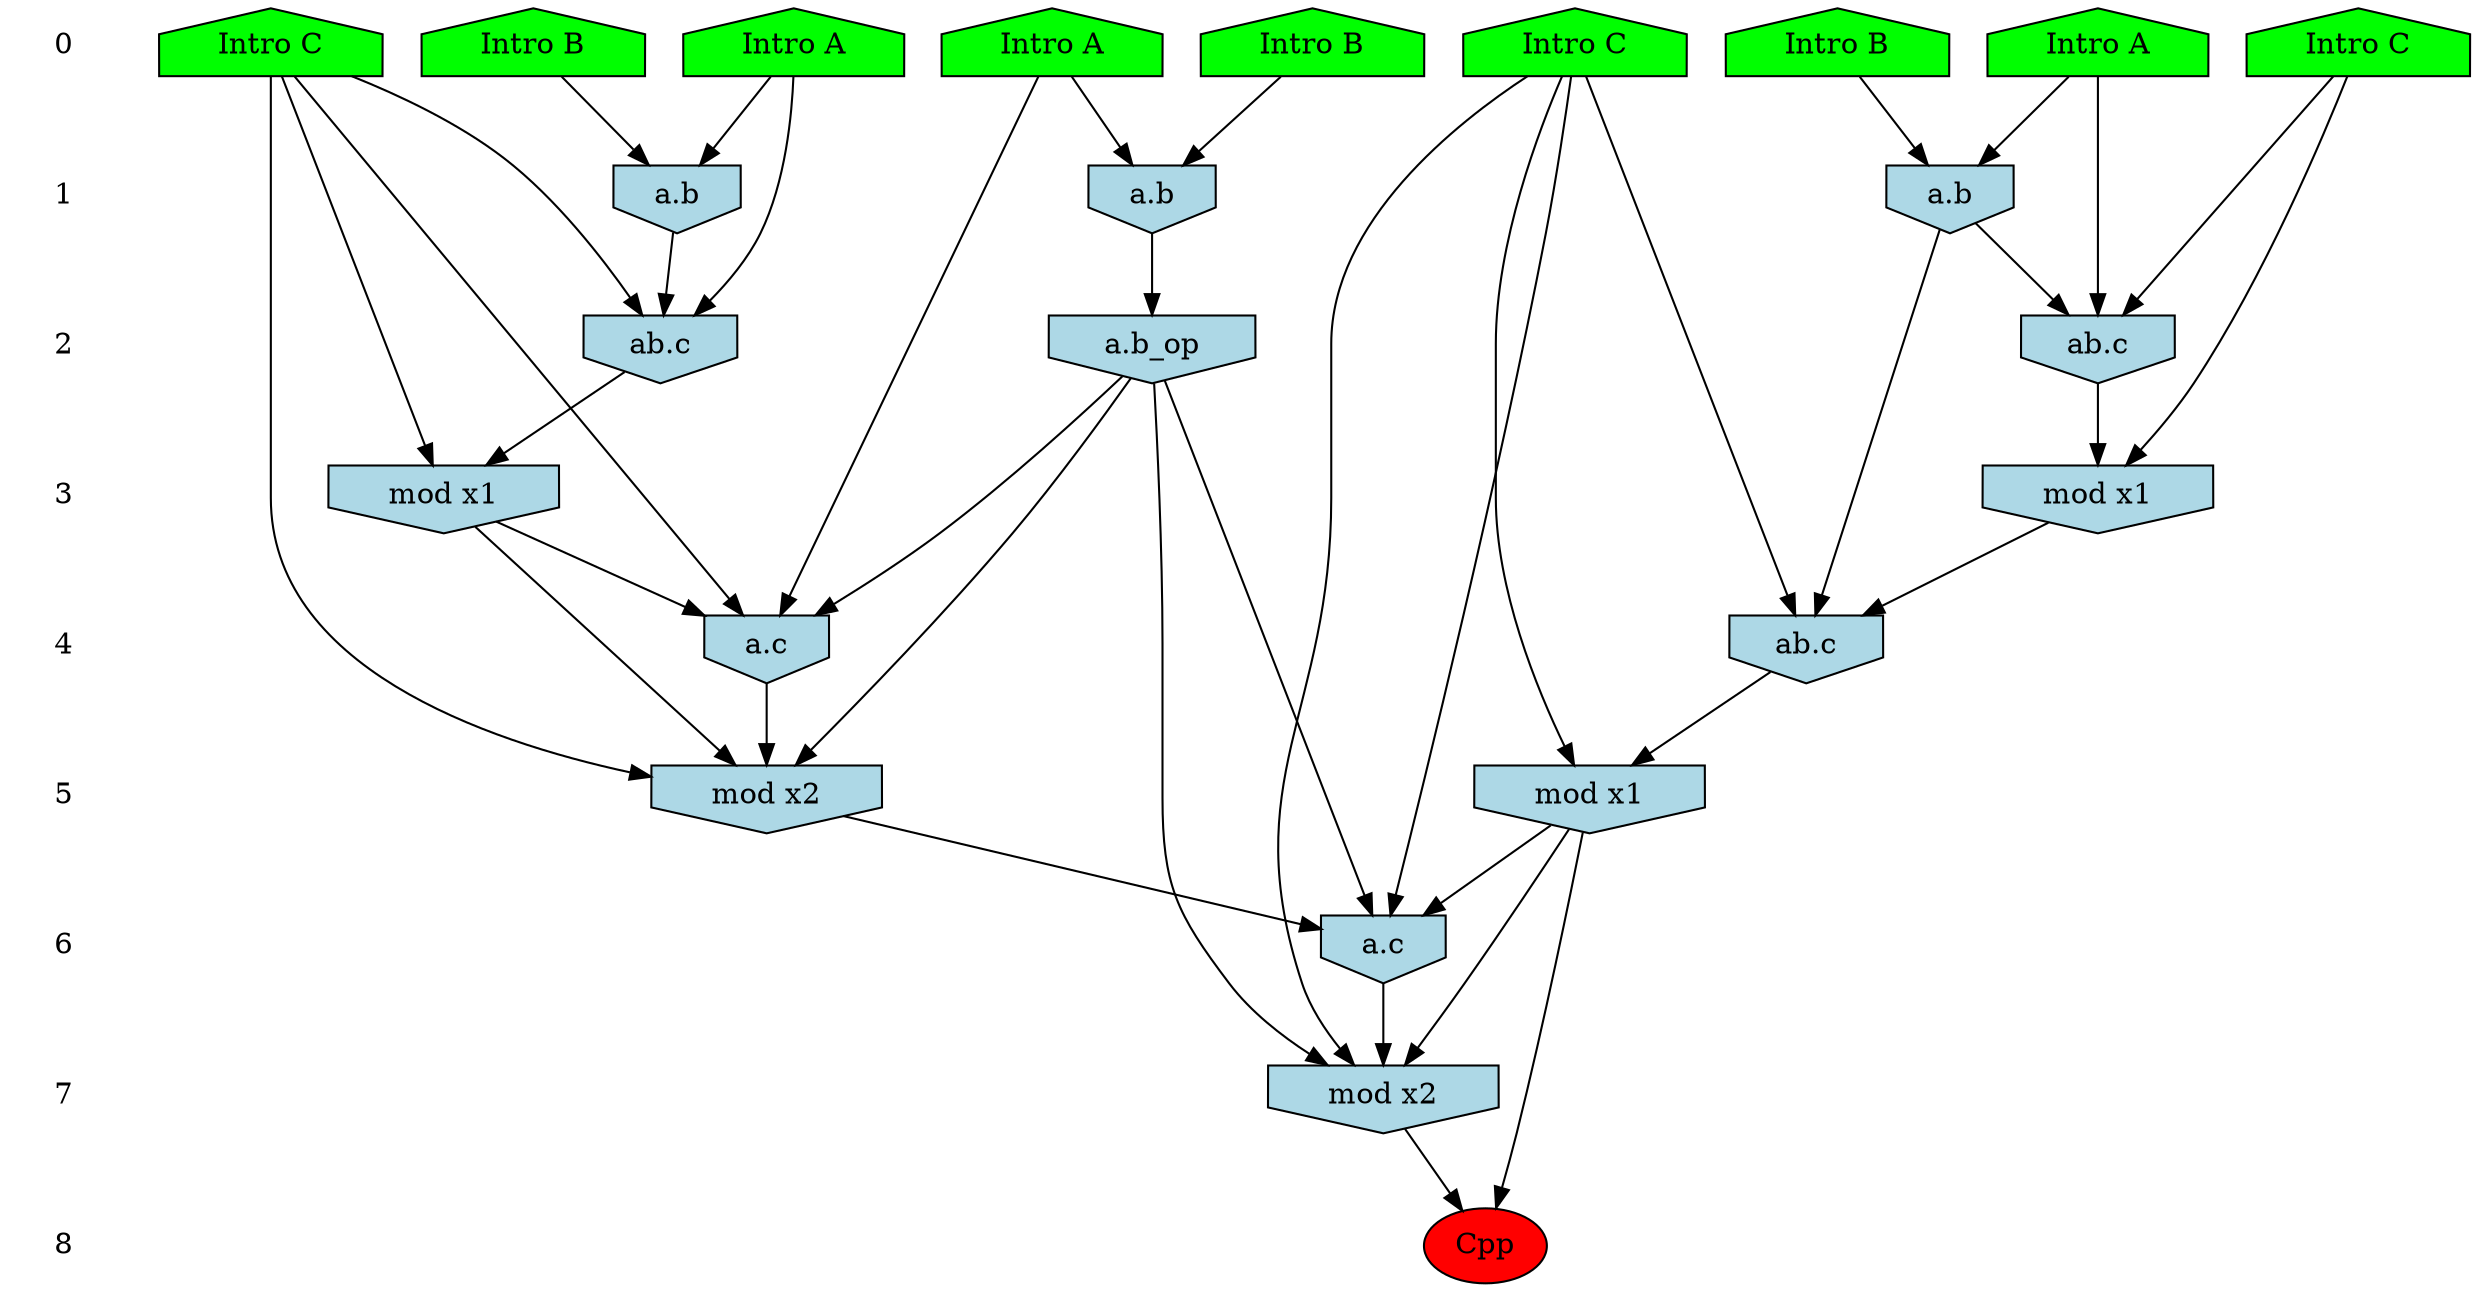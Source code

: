 /* Compression of 1 causal flows obtained in average at 8.707324E+00 t.u */
/* Compressed causal flows were: [1013] */
digraph G{
 ranksep=.5 ; 
{ rank = same ; "0" [shape=plaintext] ; node_1 [label ="Intro A", shape=house, style=filled, fillcolor=green] ;
node_2 [label ="Intro A", shape=house, style=filled, fillcolor=green] ;
node_3 [label ="Intro B", shape=house, style=filled, fillcolor=green] ;
node_4 [label ="Intro B", shape=house, style=filled, fillcolor=green] ;
node_5 [label ="Intro A", shape=house, style=filled, fillcolor=green] ;
node_6 [label ="Intro B", shape=house, style=filled, fillcolor=green] ;
node_7 [label ="Intro C", shape=house, style=filled, fillcolor=green] ;
node_8 [label ="Intro C", shape=house, style=filled, fillcolor=green] ;
node_9 [label ="Intro C", shape=house, style=filled, fillcolor=green] ;
}
{ rank = same ; "1" [shape=plaintext] ; node_10 [label="a.b", shape=invhouse, style=filled, fillcolor = lightblue] ;
node_12 [label="a.b", shape=invhouse, style=filled, fillcolor = lightblue] ;
node_15 [label="a.b", shape=invhouse, style=filled, fillcolor = lightblue] ;
}
{ rank = same ; "2" [shape=plaintext] ; node_11 [label="ab.c", shape=invhouse, style=filled, fillcolor = lightblue] ;
node_13 [label="a.b_op", shape=invhouse, style=filled, fillcolor = lightblue] ;
node_16 [label="ab.c", shape=invhouse, style=filled, fillcolor = lightblue] ;
}
{ rank = same ; "3" [shape=plaintext] ; node_14 [label="mod x1", shape=invhouse, style=filled, fillcolor = lightblue] ;
node_17 [label="mod x1", shape=invhouse, style=filled, fillcolor = lightblue] ;
}
{ rank = same ; "4" [shape=plaintext] ; node_18 [label="ab.c", shape=invhouse, style=filled, fillcolor = lightblue] ;
node_20 [label="a.c", shape=invhouse, style=filled, fillcolor = lightblue] ;
}
{ rank = same ; "5" [shape=plaintext] ; node_19 [label="mod x1", shape=invhouse, style=filled, fillcolor = lightblue] ;
node_21 [label="mod x2", shape=invhouse, style=filled, fillcolor = lightblue] ;
}
{ rank = same ; "6" [shape=plaintext] ; node_22 [label="a.c", shape=invhouse, style=filled, fillcolor = lightblue] ;
}
{ rank = same ; "7" [shape=plaintext] ; node_23 [label="mod x2", shape=invhouse, style=filled, fillcolor = lightblue] ;
}
{ rank = same ; "8" [shape=plaintext] ; node_24 [label ="Cpp", style=filled, fillcolor=red] ;
}
"0" -> "1" [style="invis"]; 
"1" -> "2" [style="invis"]; 
"2" -> "3" [style="invis"]; 
"3" -> "4" [style="invis"]; 
"4" -> "5" [style="invis"]; 
"5" -> "6" [style="invis"]; 
"6" -> "7" [style="invis"]; 
"7" -> "8" [style="invis"]; 
node_2 -> node_10
node_3 -> node_10
node_2 -> node_11
node_9 -> node_11
node_10 -> node_11
node_1 -> node_12
node_4 -> node_12
node_12 -> node_13
node_9 -> node_14
node_11 -> node_14
node_5 -> node_15
node_6 -> node_15
node_5 -> node_16
node_7 -> node_16
node_15 -> node_16
node_7 -> node_17
node_16 -> node_17
node_8 -> node_18
node_15 -> node_18
node_17 -> node_18
node_8 -> node_19
node_18 -> node_19
node_1 -> node_20
node_9 -> node_20
node_13 -> node_20
node_14 -> node_20
node_9 -> node_21
node_13 -> node_21
node_14 -> node_21
node_20 -> node_21
node_8 -> node_22
node_13 -> node_22
node_19 -> node_22
node_21 -> node_22
node_8 -> node_23
node_13 -> node_23
node_19 -> node_23
node_22 -> node_23
node_19 -> node_24
node_23 -> node_24
}
/*
 Dot generation time: 0.000111
*/